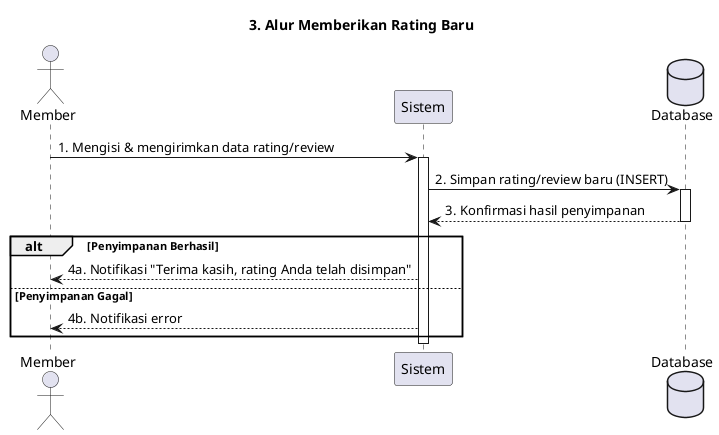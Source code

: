 @startuml
actor Member
participant "Sistem" as System
database "Database" as DB

title 3. Alur Memberikan Rating Baru

Member -> System : 1. Mengisi & mengirimkan data rating/review
activate System

System -> DB : 2. Simpan rating/review baru (INSERT)
activate DB
DB --> System : 3. Konfirmasi hasil penyimpanan
deactivate DB

alt Penyimpanan Berhasil
    System --> Member : 4a. Notifikasi "Terima kasih, rating Anda telah disimpan"
else Penyimpanan Gagal
    System --> Member : 4b. Notifikasi error
end
deactivate System
@enduml